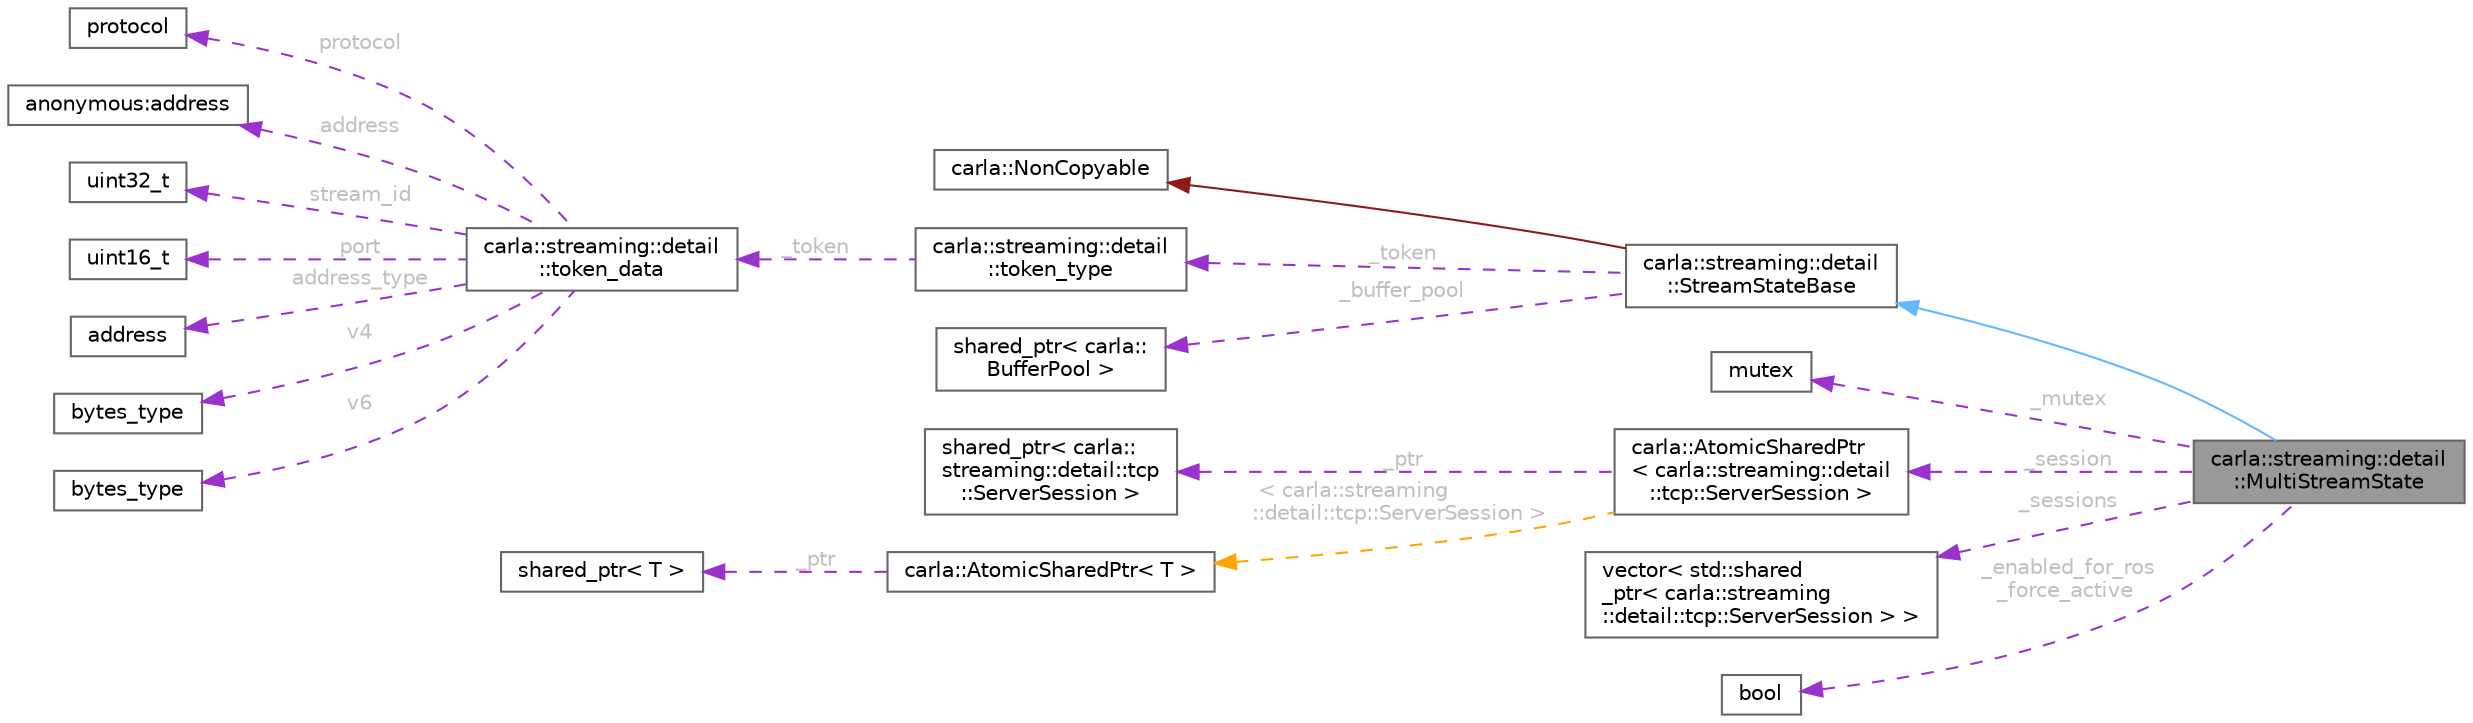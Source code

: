 digraph "carla::streaming::detail::MultiStreamState"
{
 // INTERACTIVE_SVG=YES
 // LATEX_PDF_SIZE
  bgcolor="transparent";
  edge [fontname=Helvetica,fontsize=10,labelfontname=Helvetica,labelfontsize=10];
  node [fontname=Helvetica,fontsize=10,shape=box,height=0.2,width=0.4];
  rankdir="LR";
  Node1 [id="Node000001",label="carla::streaming::detail\l::MultiStreamState",height=0.2,width=0.4,color="gray40", fillcolor="grey60", style="filled", fontcolor="black",tooltip="A stream state that can hold any number of sessions."];
  Node2 -> Node1 [id="edge1_Node000001_Node000002",dir="back",color="steelblue1",style="solid",tooltip=" "];
  Node2 [id="Node000002",label="carla::streaming::detail\l::StreamStateBase",height=0.2,width=0.4,color="gray40", fillcolor="white", style="filled",URL="$d3/d38/classcarla_1_1streaming_1_1detail_1_1StreamStateBase.html",tooltip="Shared state among all the copies of a stream."];
  Node3 -> Node2 [id="edge2_Node000002_Node000003",dir="back",color="firebrick4",style="solid",tooltip=" "];
  Node3 [id="Node000003",label="carla::NonCopyable",height=0.2,width=0.4,color="gray40", fillcolor="white", style="filled",URL="$d4/d8b/classcarla_1_1NonCopyable.html",tooltip="Inherit (privately) to suppress copy/move construction and assignment."];
  Node4 -> Node2 [id="edge3_Node000002_Node000004",dir="back",color="darkorchid3",style="dashed",tooltip=" ",label=" _token",fontcolor="grey" ];
  Node4 [id="Node000004",label="carla::streaming::detail\l::token_type",height=0.2,width=0.4,color="gray40", fillcolor="white", style="filled",URL="$df/de1/classcarla_1_1streaming_1_1detail_1_1token__type.html",tooltip="Serializes a stream endpoint."];
  Node5 -> Node4 [id="edge4_Node000004_Node000005",dir="back",color="darkorchid3",style="dashed",tooltip=" ",label=" _token",fontcolor="grey" ];
  Node5 [id="Node000005",label="carla::streaming::detail\l::token_data",height=0.2,width=0.4,color="gray40", fillcolor="white", style="filled",URL="$d9/da8/structcarla_1_1streaming_1_1detail_1_1token__data.html",tooltip=" "];
  Node6 -> Node5 [id="edge5_Node000005_Node000006",dir="back",color="darkorchid3",style="dashed",tooltip=" ",label=" protocol",fontcolor="grey" ];
  Node6 [id="Node000006",label="protocol",height=0.2,width=0.4,color="gray40", fillcolor="white", style="filled",tooltip=" "];
  Node7 -> Node5 [id="edge6_Node000005_Node000007",dir="back",color="darkorchid3",style="dashed",tooltip=" ",label=" address",fontcolor="grey" ];
  Node7 [id="Node000007",label="anonymous:address",height=0.2,width=0.4,color="gray40", fillcolor="white", style="filled",tooltip=" "];
  Node8 -> Node5 [id="edge7_Node000005_Node000008",dir="back",color="darkorchid3",style="dashed",tooltip=" ",label=" stream_id",fontcolor="grey" ];
  Node8 [id="Node000008",label="uint32_t",height=0.2,width=0.4,color="gray40", fillcolor="white", style="filled",tooltip=" "];
  Node9 -> Node5 [id="edge8_Node000005_Node000009",dir="back",color="darkorchid3",style="dashed",tooltip=" ",label=" port",fontcolor="grey" ];
  Node9 [id="Node000009",label="uint16_t",height=0.2,width=0.4,color="gray40", fillcolor="white", style="filled",tooltip=" "];
  Node10 -> Node5 [id="edge9_Node000005_Node000010",dir="back",color="darkorchid3",style="dashed",tooltip=" ",label=" address_type",fontcolor="grey" ];
  Node10 [id="Node000010",label="address",height=0.2,width=0.4,color="gray40", fillcolor="white", style="filled",tooltip=" "];
  Node11 -> Node5 [id="edge10_Node000005_Node000011",dir="back",color="darkorchid3",style="dashed",tooltip=" ",label=" v4",fontcolor="grey" ];
  Node11 [id="Node000011",label="bytes_type",height=0.2,width=0.4,color="gray40", fillcolor="white", style="filled",tooltip=" "];
  Node12 -> Node5 [id="edge11_Node000005_Node000012",dir="back",color="darkorchid3",style="dashed",tooltip=" ",label=" v6",fontcolor="grey" ];
  Node12 [id="Node000012",label="bytes_type",height=0.2,width=0.4,color="gray40", fillcolor="white", style="filled",tooltip=" "];
  Node13 -> Node2 [id="edge12_Node000002_Node000013",dir="back",color="darkorchid3",style="dashed",tooltip=" ",label=" _buffer_pool",fontcolor="grey" ];
  Node13 [id="Node000013",label="shared_ptr\< carla::\lBufferPool \>",height=0.2,width=0.4,color="gray40", fillcolor="white", style="filled",tooltip=" "];
  Node14 -> Node1 [id="edge13_Node000001_Node000014",dir="back",color="darkorchid3",style="dashed",tooltip=" ",label=" _mutex",fontcolor="grey" ];
  Node14 [id="Node000014",label="mutex",height=0.2,width=0.4,color="gray40", fillcolor="white", style="filled",tooltip=" "];
  Node15 -> Node1 [id="edge14_Node000001_Node000015",dir="back",color="darkorchid3",style="dashed",tooltip=" ",label=" _session",fontcolor="grey" ];
  Node15 [id="Node000015",label="carla::AtomicSharedPtr\l\< carla::streaming::detail\l::tcp::ServerSession \>",height=0.2,width=0.4,color="gray40", fillcolor="white", style="filled",URL="$d2/dcf/classcarla_1_1AtomicSharedPtr.html",tooltip=" "];
  Node16 -> Node15 [id="edge15_Node000015_Node000016",dir="back",color="darkorchid3",style="dashed",tooltip=" ",label=" _ptr",fontcolor="grey" ];
  Node16 [id="Node000016",label="shared_ptr\< carla::\lstreaming::detail::tcp\l::ServerSession \>",height=0.2,width=0.4,color="gray40", fillcolor="white", style="filled",URL="$d5/d71/classstd_1_1shared__ptr_3_01carla_1_1streaming_1_1detail_1_1tcp_1_1ServerSession_01_4.html",tooltip=" "];
  Node17 -> Node15 [id="edge16_Node000015_Node000017",dir="back",color="orange",style="dashed",tooltip=" ",label=" \< carla::streaming\l::detail::tcp::ServerSession \>",fontcolor="grey" ];
  Node17 [id="Node000017",label="carla::AtomicSharedPtr\< T \>",height=0.2,width=0.4,color="gray40", fillcolor="white", style="filled",URL="$d2/dcf/classcarla_1_1AtomicSharedPtr.html",tooltip="AtomicSharedPtr是一个非常简单的原子操作智能指针类，支持线程安全的共享指针操作，使用了release-acquire内存顺序。"];
  Node18 -> Node17 [id="edge17_Node000017_Node000018",dir="back",color="darkorchid3",style="dashed",tooltip=" ",label=" _ptr",fontcolor="grey" ];
  Node18 [id="Node000018",label="shared_ptr\< T \>",height=0.2,width=0.4,color="gray40", fillcolor="white", style="filled",tooltip=" "];
  Node19 -> Node1 [id="edge18_Node000001_Node000019",dir="back",color="darkorchid3",style="dashed",tooltip=" ",label=" _sessions",fontcolor="grey" ];
  Node19 [id="Node000019",label="vector\< std::shared\l_ptr\< carla::streaming\l::detail::tcp::ServerSession \> \>",height=0.2,width=0.4,color="gray40", fillcolor="white", style="filled",tooltip=" "];
  Node20 -> Node1 [id="edge19_Node000001_Node000020",dir="back",color="darkorchid3",style="dashed",tooltip=" ",label=" _enabled_for_ros\n_force_active",fontcolor="grey" ];
  Node20 [id="Node000020",label="bool",height=0.2,width=0.4,color="gray40", fillcolor="white", style="filled",tooltip=" "];
}
